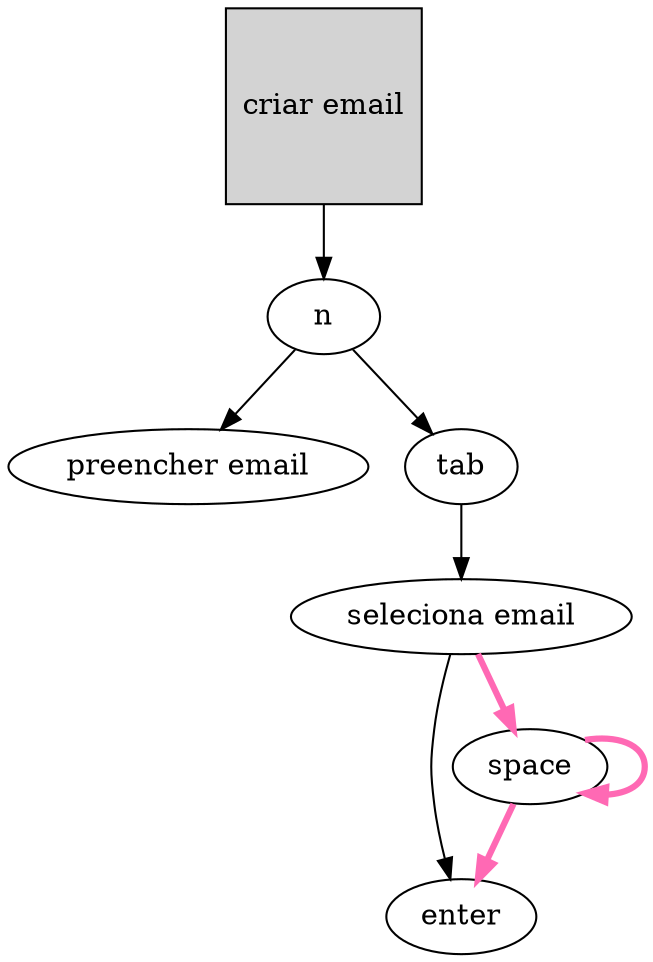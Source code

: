 digraph D{
    "criar email" [shape=square, style=filled]
    "criar email" -> n -> "preencher email"
    n -> tab -> "seleciona email"
    "seleciona email" -> enter
    "seleciona email" -> space -> space -> enter [color=hotpink,penwidth=3.0]

}

